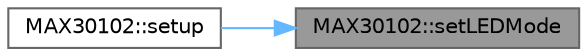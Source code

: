 digraph "MAX30102::setLEDMode"
{
 // LATEX_PDF_SIZE
  bgcolor="transparent";
  edge [fontname=Helvetica,fontsize=10,labelfontname=Helvetica,labelfontsize=10];
  node [fontname=Helvetica,fontsize=10,shape=box,height=0.2,width=0.4];
  rankdir="RL";
  Node1 [id="Node000001",label="MAX30102::setLEDMode",height=0.2,width=0.4,color="gray40", fillcolor="grey60", style="filled", fontcolor="black",tooltip="Put the MAX30102 into Operating Mode."];
  Node1 -> Node2 [id="edge1_Node000001_Node000002",dir="back",color="steelblue1",style="solid",tooltip=" "];
  Node2 [id="Node000002",label="MAX30102::setup",height=0.2,width=0.4,color="grey40", fillcolor="white", style="filled",URL="$classMAX30102.html#a916d8a9b186001202f81fb71f643b26a",tooltip=" "];
}
